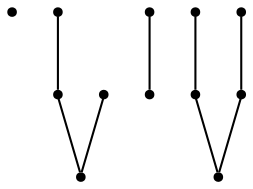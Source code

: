 graph {
  node [shape=point,comment="{\"directed\":false,\"doi\":\"10.1007/978-3-319-03841-4_33\",\"figure\":\"5\"}"]

  v0 [pos="1399.9730114103777,861.8892092859039"]
  v1 [pos="1266.1629782454174,701.4047655174585"]
  v2 [pos="1282.9802745837346,754.9019646829255"]
  v3 [pos="1292.919735885426,808.3952531437769"]
  v4 [pos="1223.3454791224635,818.332162806601"]
  v5 [pos="1212.6335887381351,942.1314629644733"]
  v6 [pos="1201.9300967425804,700.6429888732005"]
  v7 [pos="1159.1179738609246,861.889145697211"]
  v8 [pos="1185.8789306953202,1049.1176901483645"]
  v9 [pos="1105.589761400554,861.889145697211"]
  v10 [pos="1105.591860997747,1049.1176901483645"]
  v11 [pos="1052.0636962554943,915.3781896128085"]

  v10 -- v8 [id="-4",pos="1105.591860997747,1049.1176901483645 1132.3497956846672,1102.6088006964826 1132.3497956846672,1102.6088006964826 1132.3497956846672,1102.6088006964826 1185.8789306953202,1049.1176901483645 1185.8789306953202,1049.1176901483645 1185.8789306953202,1049.1176901483645"]
  v9 -- v11 [id="-5",pos="1105.589761400554,861.889145697211 1025.310040293158,888.6362191513141 1025.310040293158,888.6362191513141 1025.310040293158,888.6362191513141 1052.0636962554943,915.3781896128085 1052.0636962554943,915.3781896128085 1052.0636962554943,915.3781896128085"]
  v11 -- v5 [id="-7",pos="1052.0636962554943,915.3781896128085 1132.3497956846672,888.6320858862729 1132.3497956846672,888.6320858862729 1132.3497956846672,888.6320858862729 1212.6335887381351,942.1314629644733 1212.6335887381351,942.1314629644733 1212.6335887381351,942.1314629644733"]
  v8 -- v5 [id="-9",pos="1185.8789306953202,1049.1176901483645 1132.3497956846672,995.6162464376437 1132.3497956846672,995.6162464376437 1132.3497956846672,995.6162464376437 1212.6335887381351,942.1314629644733 1212.6335887381351,942.1314629644733 1212.6335887381351,942.1314629644733"]
  v6 -- v4 [id="-12",pos="1201.9300967425804,700.6429888732005 1239.4018941627075,781.6395316274339 1239.4018941627075,781.6395316274339 1239.4018941627075,781.6395316274339 1223.3454791224635,818.332162806601 1223.3454791224635,818.332162806601 1223.3454791224635,818.332162806601"]
  v7 -- v3 [id="-14",pos="1159.1179738609246,861.889145697211 1185.8759085478448,888.6320858862729 1185.8759085478448,888.6320858862729 1185.8759085478448,888.6320858862729 1239.4020214110224,888.6320858862729 1239.4020214110224,888.6320858862729 1239.4020214110224,888.6320858862729 1292.919735885426,808.3952531437769 1292.919735885426,808.3952531437769 1292.919735885426,808.3952531437769"]
  v1 -- v2 [id="-16",pos="1266.1629782454174,701.4047655174585 1239.4020214110224,728.1559722366026 1239.4020214110224,728.1559722366026 1239.4020214110224,728.1559722366026 1282.9802745837346,754.9019646829255 1282.9802745837346,754.9019646829255 1282.9802745837346,754.9019646829255"]
  v2 -- v3 [id="-17",pos="1282.9802745837346,754.9019646829255 1250.172318771823,781.6439192472468 1250.172318771823,781.6439192472468 1250.172318771823,781.6439192472468 1292.919735885426,808.3952531437769 1292.919735885426,808.3952531437769 1292.919735885426,808.3952531437769"]
}